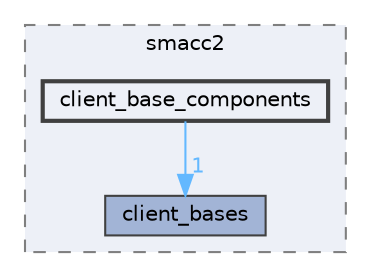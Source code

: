 digraph "smacc2/include/smacc2/client_base_components"
{
 // LATEX_PDF_SIZE
  bgcolor="transparent";
  edge [fontname=Helvetica,fontsize=10,labelfontname=Helvetica,labelfontsize=10];
  node [fontname=Helvetica,fontsize=10,shape=box,height=0.2,width=0.4];
  compound=true
  subgraph clusterdir_eed814b621bc5ee467e6b11379354493 {
    graph [ bgcolor="#edf0f7", pencolor="grey50", label="smacc2", fontname=Helvetica,fontsize=10 style="filled,dashed", URL="dir_eed814b621bc5ee467e6b11379354493.html",tooltip=""]
  dir_096fc8c44aee9f973533ecd8fd6e10ca [label="client_bases", fillcolor="#a2b4d6", color="grey25", style="filled", URL="dir_096fc8c44aee9f973533ecd8fd6e10ca.html",tooltip=""];
  dir_c1c27429b8c0e500d4b713f8bad3be3f [label="client_base_components", fillcolor="#edf0f7", color="grey25", style="filled,bold", URL="dir_c1c27429b8c0e500d4b713f8bad3be3f.html",tooltip=""];
  }
  dir_c1c27429b8c0e500d4b713f8bad3be3f->dir_096fc8c44aee9f973533ecd8fd6e10ca [headlabel="1", labeldistance=1.5 headhref="dir_000008_000009.html" color="steelblue1" fontcolor="steelblue1"];
}
